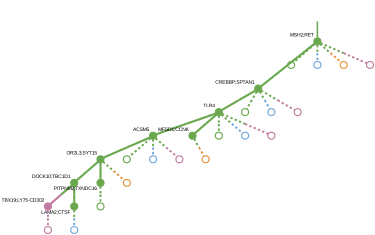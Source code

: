 strict digraph  {
graph[splines=false]; nodesep=0.7; rankdir=TB; ranksep=0.6; forcelabels=true; dpi=600; size=2.5;
0 [color="#6aa84fff", fillcolor="#6aa84fff", fixedsize=true, fontname=Arial, fontsize="12pt", height="0.25", label="", penwidth=3, shape=circle, style=filled, xlabel="CREBBP;SPTAN1"];
4 [color="#6aa84fff", fillcolor="#6aa84fff", fixedsize=true, fontname=Arial, fontsize="12pt", height="0.25", label="", penwidth=3, shape=circle, style=filled, xlabel=TLR4];
14 [color="#6aa84fff", fillcolor="#6aa84fff", fixedsize=true, fontname=Arial, fontsize="12pt", height="0.25", label="", penwidth=3, shape=circle, style=solid, xlabel=""];
15 [color="#6fa8dcff", fillcolor="#6fa8dcff", fixedsize=true, fontname=Arial, fontsize="12pt", height="0.25", label="", penwidth=3, shape=circle, style=solid, xlabel=""];
16 [color="#c27ba0ff", fillcolor="#c27ba0ff", fixedsize=true, fontname=Arial, fontsize="12pt", height="0.25", label="", penwidth=3, shape=circle, style=solid, xlabel=""];
1 [color="#6aa84fff", fillcolor="#6aa84fff", fixedsize=true, fontname=Arial, fontsize="12pt", height="0.25", label="", penwidth=3, shape=circle, style=filled, xlabel="MSH2;RET"];
10 [color="#6aa84fff", fillcolor="#6aa84fff", fixedsize=true, fontname=Arial, fontsize="12pt", height="0.25", label="", penwidth=3, shape=circle, style=solid, xlabel=""];
11 [color="#6fa8dcff", fillcolor="#6fa8dcff", fixedsize=true, fontname=Arial, fontsize="12pt", height="0.25", label="", penwidth=3, shape=circle, style=solid, xlabel=""];
12 [color="#e69138ff", fillcolor="#e69138ff", fixedsize=true, fontname=Arial, fontsize="12pt", height="0.25", label="", penwidth=3, shape=circle, style=solid, xlabel=""];
13 [color="#c27ba0ff", fillcolor="#c27ba0ff", fixedsize=true, fontname=Arial, fontsize="12pt", height="0.25", label="", penwidth=3, shape=circle, style=solid, xlabel=""];
2 [color="#6aa84fff", fillcolor="#6aa84fff", fixedsize=true, fontname=Arial, fontsize="12pt", height="0.25", label="", penwidth=3, shape=circle, style=filled, xlabel="DOCK10;TBC1D1"];
5 [color="#c27ba0ff", fillcolor="#c27ba0ff", fixedsize=true, fontname=Arial, fontsize="12pt", height="0.25", label="", penwidth=3, shape=circle, style=filled, xlabel="TBX19;LY75-CD302"];
8 [color="#6aa84fff", fillcolor="#6aa84fff", fixedsize=true, fontname=Arial, fontsize="12pt", height="0.25", label="", penwidth=3, shape=circle, style=filled, xlabel="LAMA2;CTSF"];
3 [color="#6aa84fff", fillcolor="#6aa84fff", fixedsize=true, fontname=Arial, fontsize="12pt", height="0.25", label="", penwidth=3, shape=circle, style=filled, xlabel=ACSM5];
6 [color="#6aa84fff", fillcolor="#6aa84fff", fixedsize=true, fontname=Arial, fontsize="12pt", height="0.25", label="", penwidth=3, shape=circle, style=filled, xlabel="OR2L3;SYT15"];
17 [color="#6aa84fff", fillcolor="#6aa84fff", fixedsize=true, fontname=Arial, fontsize="12pt", height="0.25", label="", penwidth=3, shape=circle, style=solid, xlabel=""];
18 [color="#6fa8dcff", fillcolor="#6fa8dcff", fixedsize=true, fontname=Arial, fontsize="12pt", height="0.25", label="", penwidth=3, shape=circle, style=solid, xlabel=""];
19 [color="#c27ba0ff", fillcolor="#c27ba0ff", fixedsize=true, fontname=Arial, fontsize="12pt", height="0.25", label="", penwidth=3, shape=circle, style=solid, xlabel=""];
7 [color="#6aa84fff", fillcolor="#6aa84fff", fixedsize=true, fontname=Arial, fontsize="12pt", height="0.25", label="", penwidth=3, shape=circle, style=filled, xlabel="MFSD1;CCNK"];
20 [color="#6aa84fff", fillcolor="#6aa84fff", fixedsize=true, fontname=Arial, fontsize="12pt", height="0.25", label="", penwidth=3, shape=circle, style=solid, xlabel=""];
21 [color="#6fa8dcff", fillcolor="#6fa8dcff", fixedsize=true, fontname=Arial, fontsize="12pt", height="0.25", label="", penwidth=3, shape=circle, style=solid, xlabel=""];
22 [color="#c27ba0ff", fillcolor="#c27ba0ff", fixedsize=true, fontname=Arial, fontsize="12pt", height="0.25", label="", penwidth=3, shape=circle, style=solid, xlabel=""];
23 [color="#c27ba0ff", fillcolor="#c27ba0ff", fixedsize=true, fontname=Arial, fontsize="12pt", height="0.25", label="", penwidth=3, shape=circle, style=solid, xlabel=""];
9 [color="#6aa84fff", fillcolor="#6aa84fff", fixedsize=true, fontname=Arial, fontsize="12pt", height="0.25", label="", penwidth=3, shape=circle, style=filled, xlabel="PITPNM2;TXNDC16"];
24 [color="#e69138ff", fillcolor="#e69138ff", fixedsize=true, fontname=Arial, fontsize="12pt", height="0.25", label="", penwidth=3, shape=circle, style=solid, xlabel=""];
25 [color="#e69138ff", fillcolor="#e69138ff", fixedsize=true, fontname=Arial, fontsize="12pt", height="0.25", label="", penwidth=3, shape=circle, style=solid, xlabel=""];
26 [color="#6fa8dcff", fillcolor="#6fa8dcff", fixedsize=true, fontname=Arial, fontsize="12pt", height="0.25", label="", penwidth=3, shape=circle, style=solid, xlabel=""];
27 [color="#6aa84fff", fillcolor="#6aa84fff", fixedsize=true, fontname=Arial, fontsize="12pt", height="0.25", label="", penwidth=3, shape=circle, style=solid, xlabel=""];
normal [label="", penwidth=3, style=invis, xlabel="MSH2;RET"];
0 -> 4  [arrowsize=0, color="#6aa84fff;0.5:#6aa84fff", minlen="1.0071380138397217", penwidth="5.5", style=solid];
0 -> 14  [arrowsize=0, color="#6aa84fff;0.5:#6aa84fff", minlen="1.0005098581314087", penwidth=5, style=dashed];
0 -> 15  [arrowsize=0, color="#6aa84fff;0.5:#6fa8dcff", minlen="1.0005098581314087", penwidth=5, style=dashed];
0 -> 16  [arrowsize=0, color="#6aa84fff;0.5:#c27ba0ff", minlen="1.0005098581314087", penwidth=5, style=dashed];
4 -> 3  [arrowsize=0, color="#6aa84fff;0.5:#6aa84fff", minlen="1.0010197162628174", penwidth="5.5", style=solid];
4 -> 7  [arrowsize=0, color="#6aa84fff;0.5:#6aa84fff", minlen="1.008157730102539", penwidth="5.5", style=solid];
4 -> 20  [arrowsize=0, color="#6aa84fff;0.5:#6aa84fff", minlen="1.0005098581314087", penwidth=5, style=dashed];
4 -> 21  [arrowsize=0, color="#6aa84fff;0.5:#6fa8dcff", minlen="1.0005098581314087", penwidth=5, style=dashed];
4 -> 22  [arrowsize=0, color="#6aa84fff;0.5:#c27ba0ff", minlen="1.0005098581314087", penwidth=5, style=dashed];
1 -> 0  [arrowsize=0, color="#6aa84fff;0.5:#6aa84fff", minlen="2.5", penwidth="5.5", style=solid];
1 -> 10  [arrowsize=0, color="#6aa84fff;0.5:#6aa84fff", minlen="1.0005098581314087", penwidth=5, style=dashed];
1 -> 11  [arrowsize=0, color="#6aa84fff;0.5:#6fa8dcff", minlen="1.0005098581314087", penwidth=5, style=dashed];
1 -> 12  [arrowsize=0, color="#6aa84fff;0.5:#e69138ff", minlen="1.0005098581314087", penwidth=5, style=dashed];
1 -> 13  [arrowsize=0, color="#6aa84fff;0.5:#c27ba0ff", minlen="1.0005098581314087", penwidth=5, style=dashed];
2 -> 5  [arrowsize=0, color="#6aa84fff;0.5:#c27ba0ff", minlen="1.008157730102539", penwidth="5.5", style=solid];
2 -> 8  [arrowsize=0, color="#6aa84fff;0.5:#6aa84fff", minlen="1.008157730102539", penwidth="5.5", style=solid];
5 -> 23  [arrowsize=0, color="#c27ba0ff;0.5:#c27ba0ff", minlen="1.0005098581314087", penwidth=5, style=dashed];
8 -> 26  [arrowsize=0, color="#6aa84fff;0.5:#6fa8dcff", minlen="1.0005098581314087", penwidth=5, style=dashed];
3 -> 6  [arrowsize=0, color="#6aa84fff;0.5:#6aa84fff", minlen="1.013256311416626", penwidth="5.5", style=solid];
3 -> 17  [arrowsize=0, color="#6aa84fff;0.5:#6aa84fff", minlen="1.0005098581314087", penwidth=5, style=dashed];
3 -> 18  [arrowsize=0, color="#6aa84fff;0.5:#6fa8dcff", minlen="1.0005098581314087", penwidth=5, style=dashed];
3 -> 19  [arrowsize=0, color="#6aa84fff;0.5:#c27ba0ff", minlen="1.0005098581314087", penwidth=5, style=dashed];
6 -> 2  [arrowsize=0, color="#6aa84fff;0.5:#6aa84fff", minlen="1.0030591487884521", penwidth="5.5", style=solid];
6 -> 9  [arrowsize=0, color="#6aa84fff;0.5:#6aa84fff", minlen="1.0040788650512695", penwidth="5.5", style=solid];
6 -> 24  [arrowsize=0, color="#6aa84fff;0.5:#e69138ff", minlen="1.0005098581314087", penwidth=5, style=dashed];
7 -> 25  [arrowsize=0, color="#6aa84fff;0.5:#e69138ff", minlen="1.0005098581314087", penwidth=5, style=dashed];
9 -> 27  [arrowsize=0, color="#6aa84fff;0.5:#6aa84fff", minlen="1.0005098581314087", penwidth=5, style=dashed];
normal -> 1  [arrowsize=0, color="#6aa84fff", label="", penwidth=4, style=solid];
}
